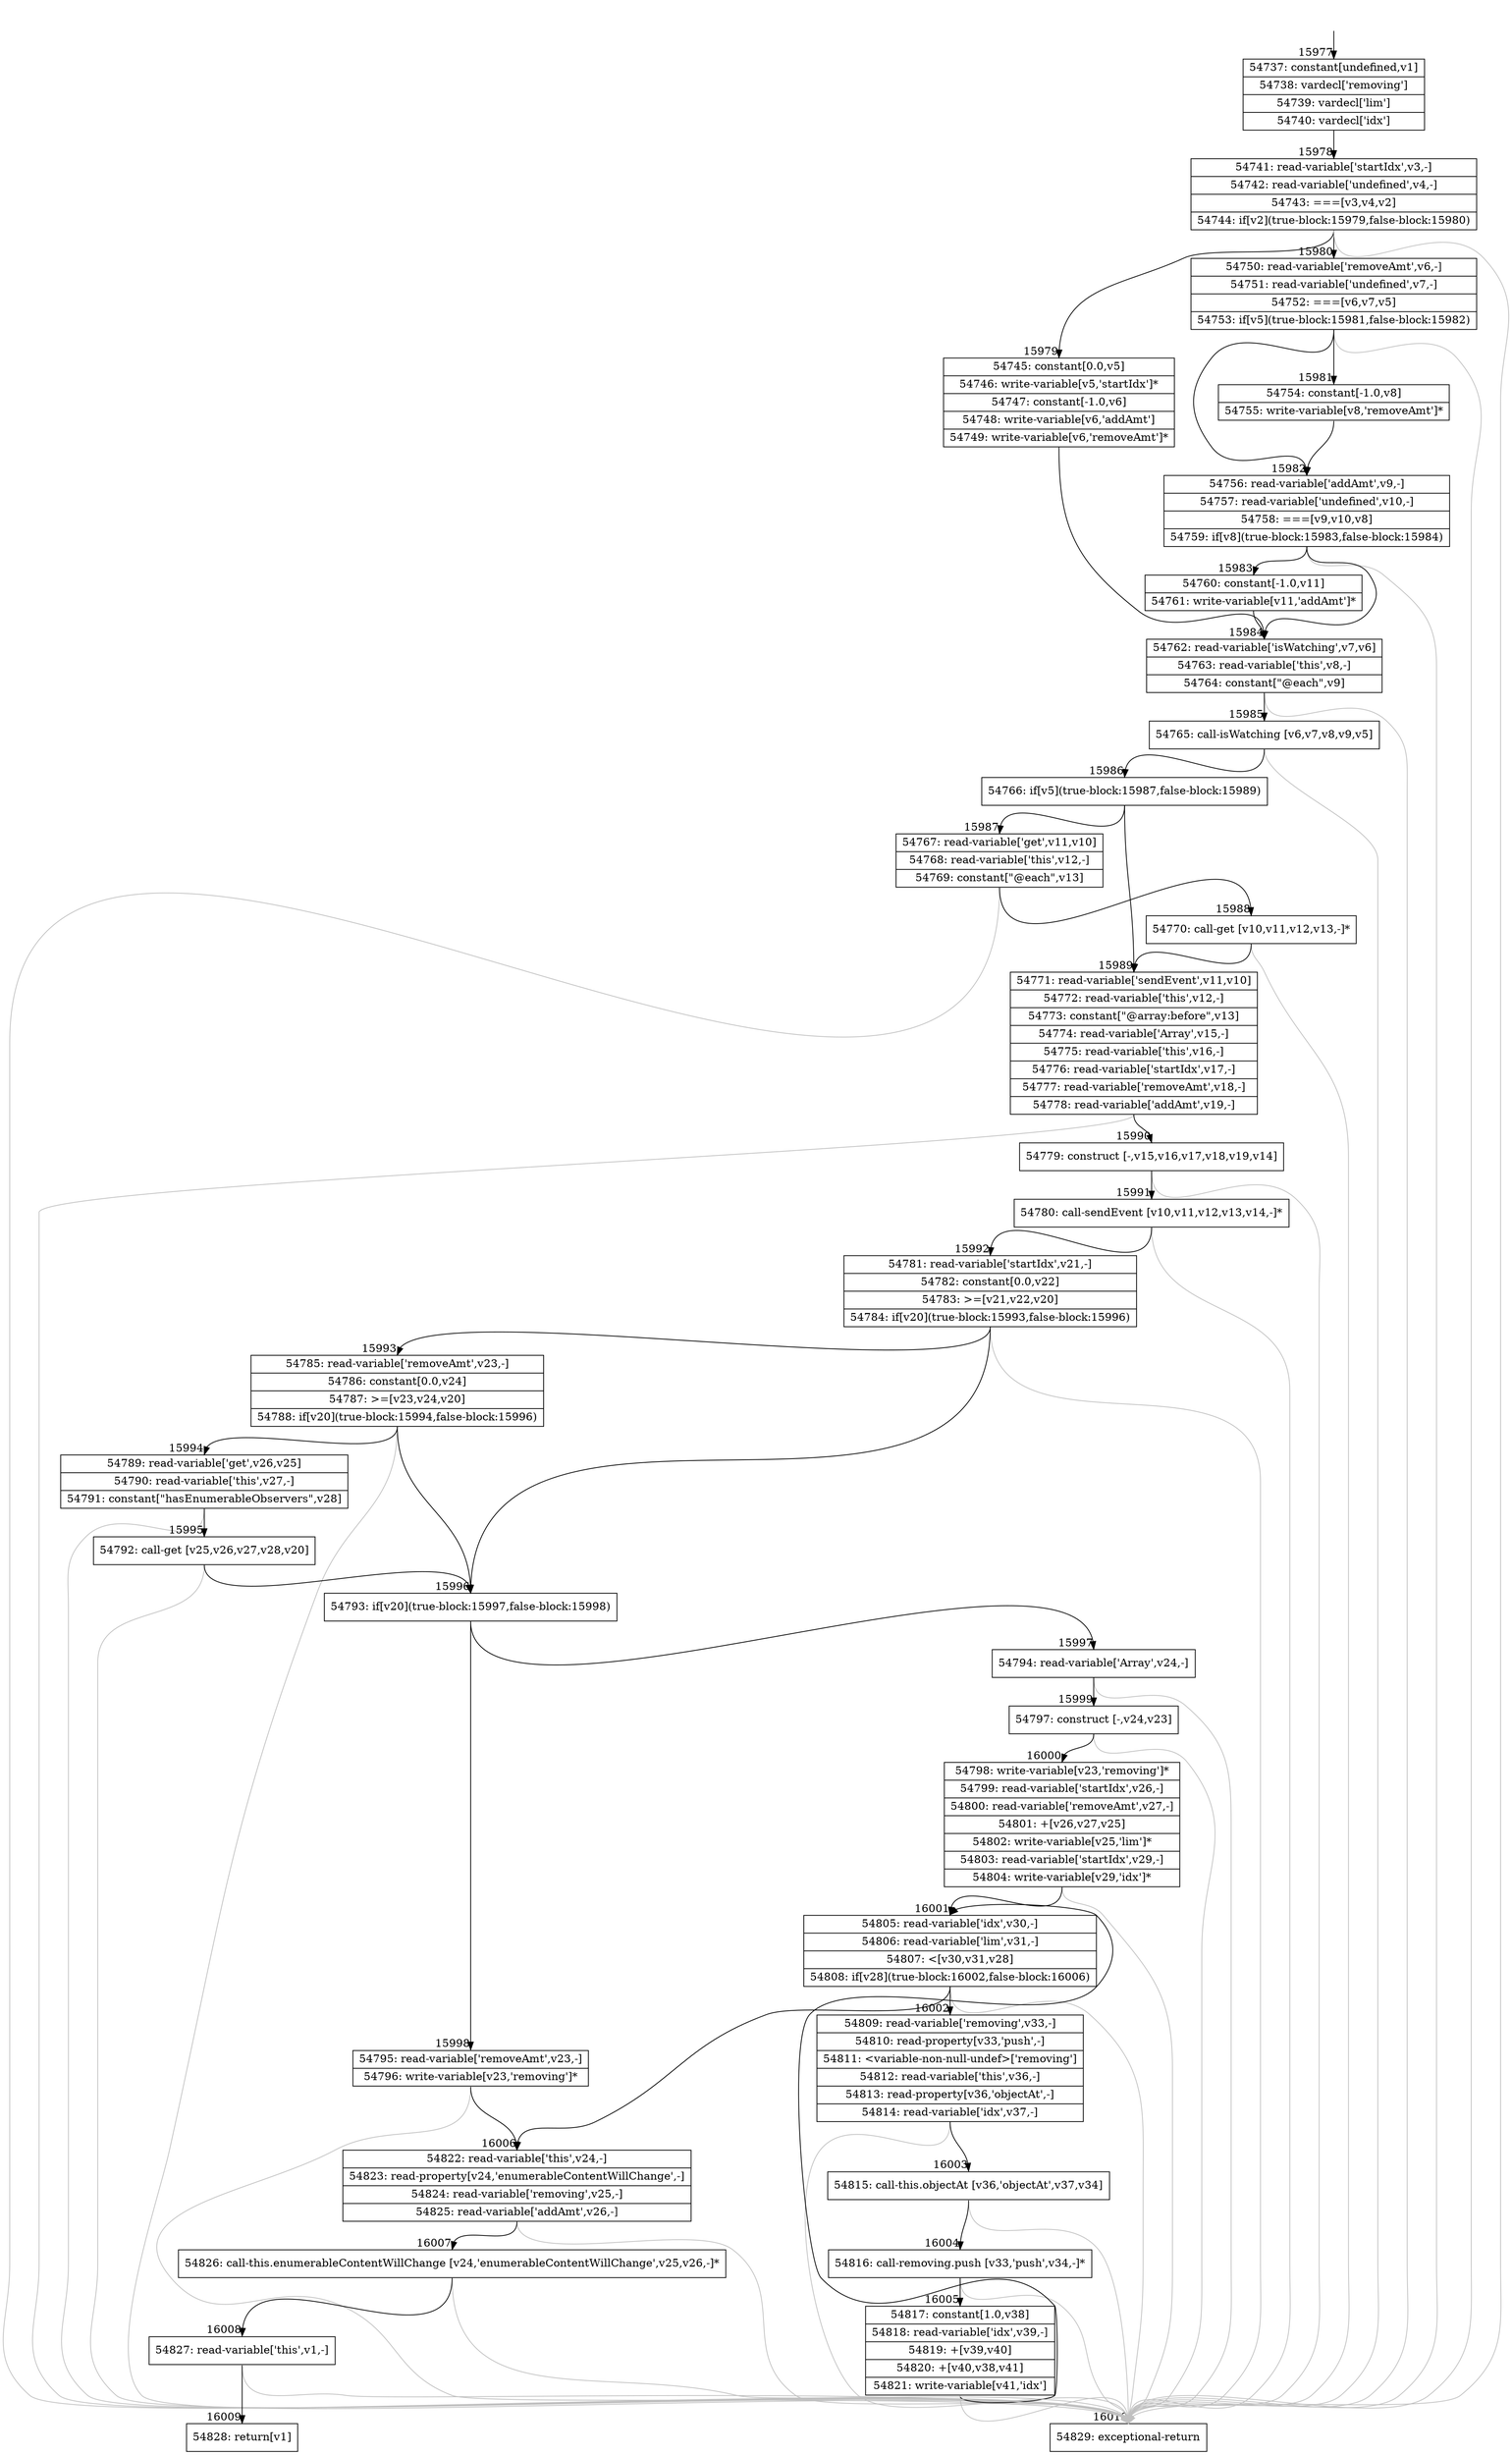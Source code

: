 digraph {
rankdir="TD"
BB_entry1360[shape=none,label=""];
BB_entry1360 -> BB15977 [tailport=s, headport=n, headlabel="    15977"]
BB15977 [shape=record label="{54737: constant[undefined,v1]|54738: vardecl['removing']|54739: vardecl['lim']|54740: vardecl['idx']}" ] 
BB15977 -> BB15978 [tailport=s, headport=n, headlabel="      15978"]
BB15978 [shape=record label="{54741: read-variable['startIdx',v3,-]|54742: read-variable['undefined',v4,-]|54743: ===[v3,v4,v2]|54744: if[v2](true-block:15979,false-block:15980)}" ] 
BB15978 -> BB15979 [tailport=s, headport=n, headlabel="      15979"]
BB15978 -> BB15980 [tailport=s, headport=n, headlabel="      15980"]
BB15978 -> BB16010 [tailport=s, headport=n, color=gray, headlabel="      16010"]
BB15979 [shape=record label="{54745: constant[0.0,v5]|54746: write-variable[v5,'startIdx']*|54747: constant[-1.0,v6]|54748: write-variable[v6,'addAmt']|54749: write-variable[v6,'removeAmt']*}" ] 
BB15979 -> BB15984 [tailport=s, headport=n, headlabel="      15984"]
BB15980 [shape=record label="{54750: read-variable['removeAmt',v6,-]|54751: read-variable['undefined',v7,-]|54752: ===[v6,v7,v5]|54753: if[v5](true-block:15981,false-block:15982)}" ] 
BB15980 -> BB15981 [tailport=s, headport=n, headlabel="      15981"]
BB15980 -> BB15982 [tailport=s, headport=n, headlabel="      15982"]
BB15980 -> BB16010 [tailport=s, headport=n, color=gray]
BB15981 [shape=record label="{54754: constant[-1.0,v8]|54755: write-variable[v8,'removeAmt']*}" ] 
BB15981 -> BB15982 [tailport=s, headport=n]
BB15982 [shape=record label="{54756: read-variable['addAmt',v9,-]|54757: read-variable['undefined',v10,-]|54758: ===[v9,v10,v8]|54759: if[v8](true-block:15983,false-block:15984)}" ] 
BB15982 -> BB15983 [tailport=s, headport=n, headlabel="      15983"]
BB15982 -> BB15984 [tailport=s, headport=n]
BB15982 -> BB16010 [tailport=s, headport=n, color=gray]
BB15983 [shape=record label="{54760: constant[-1.0,v11]|54761: write-variable[v11,'addAmt']*}" ] 
BB15983 -> BB15984 [tailport=s, headport=n]
BB15984 [shape=record label="{54762: read-variable['isWatching',v7,v6]|54763: read-variable['this',v8,-]|54764: constant[\"@each\",v9]}" ] 
BB15984 -> BB15985 [tailport=s, headport=n, headlabel="      15985"]
BB15984 -> BB16010 [tailport=s, headport=n, color=gray]
BB15985 [shape=record label="{54765: call-isWatching [v6,v7,v8,v9,v5]}" ] 
BB15985 -> BB15986 [tailport=s, headport=n, headlabel="      15986"]
BB15985 -> BB16010 [tailport=s, headport=n, color=gray]
BB15986 [shape=record label="{54766: if[v5](true-block:15987,false-block:15989)}" ] 
BB15986 -> BB15987 [tailport=s, headport=n, headlabel="      15987"]
BB15986 -> BB15989 [tailport=s, headport=n, headlabel="      15989"]
BB15987 [shape=record label="{54767: read-variable['get',v11,v10]|54768: read-variable['this',v12,-]|54769: constant[\"@each\",v13]}" ] 
BB15987 -> BB15988 [tailport=s, headport=n, headlabel="      15988"]
BB15987 -> BB16010 [tailport=s, headport=n, color=gray]
BB15988 [shape=record label="{54770: call-get [v10,v11,v12,v13,-]*}" ] 
BB15988 -> BB15989 [tailport=s, headport=n]
BB15988 -> BB16010 [tailport=s, headport=n, color=gray]
BB15989 [shape=record label="{54771: read-variable['sendEvent',v11,v10]|54772: read-variable['this',v12,-]|54773: constant[\"@array:before\",v13]|54774: read-variable['Array',v15,-]|54775: read-variable['this',v16,-]|54776: read-variable['startIdx',v17,-]|54777: read-variable['removeAmt',v18,-]|54778: read-variable['addAmt',v19,-]}" ] 
BB15989 -> BB15990 [tailport=s, headport=n, headlabel="      15990"]
BB15989 -> BB16010 [tailport=s, headport=n, color=gray]
BB15990 [shape=record label="{54779: construct [-,v15,v16,v17,v18,v19,v14]}" ] 
BB15990 -> BB15991 [tailport=s, headport=n, headlabel="      15991"]
BB15990 -> BB16010 [tailport=s, headport=n, color=gray]
BB15991 [shape=record label="{54780: call-sendEvent [v10,v11,v12,v13,v14,-]*}" ] 
BB15991 -> BB15992 [tailport=s, headport=n, headlabel="      15992"]
BB15991 -> BB16010 [tailport=s, headport=n, color=gray]
BB15992 [shape=record label="{54781: read-variable['startIdx',v21,-]|54782: constant[0.0,v22]|54783: \>=[v21,v22,v20]|54784: if[v20](true-block:15993,false-block:15996)}" ] 
BB15992 -> BB15996 [tailport=s, headport=n, headlabel="      15996"]
BB15992 -> BB15993 [tailport=s, headport=n, headlabel="      15993"]
BB15992 -> BB16010 [tailport=s, headport=n, color=gray]
BB15993 [shape=record label="{54785: read-variable['removeAmt',v23,-]|54786: constant[0.0,v24]|54787: \>=[v23,v24,v20]|54788: if[v20](true-block:15994,false-block:15996)}" ] 
BB15993 -> BB15996 [tailport=s, headport=n]
BB15993 -> BB15994 [tailport=s, headport=n, headlabel="      15994"]
BB15993 -> BB16010 [tailport=s, headport=n, color=gray]
BB15994 [shape=record label="{54789: read-variable['get',v26,v25]|54790: read-variable['this',v27,-]|54791: constant[\"hasEnumerableObservers\",v28]}" ] 
BB15994 -> BB15995 [tailport=s, headport=n, headlabel="      15995"]
BB15994 -> BB16010 [tailport=s, headport=n, color=gray]
BB15995 [shape=record label="{54792: call-get [v25,v26,v27,v28,v20]}" ] 
BB15995 -> BB15996 [tailport=s, headport=n]
BB15995 -> BB16010 [tailport=s, headport=n, color=gray]
BB15996 [shape=record label="{54793: if[v20](true-block:15997,false-block:15998)}" ] 
BB15996 -> BB15997 [tailport=s, headport=n, headlabel="      15997"]
BB15996 -> BB15998 [tailport=s, headport=n, headlabel="      15998"]
BB15997 [shape=record label="{54794: read-variable['Array',v24,-]}" ] 
BB15997 -> BB15999 [tailport=s, headport=n, headlabel="      15999"]
BB15997 -> BB16010 [tailport=s, headport=n, color=gray]
BB15998 [shape=record label="{54795: read-variable['removeAmt',v23,-]|54796: write-variable[v23,'removing']*}" ] 
BB15998 -> BB16006 [tailport=s, headport=n, headlabel="      16006"]
BB15998 -> BB16010 [tailport=s, headport=n, color=gray]
BB15999 [shape=record label="{54797: construct [-,v24,v23]}" ] 
BB15999 -> BB16000 [tailport=s, headport=n, headlabel="      16000"]
BB15999 -> BB16010 [tailport=s, headport=n, color=gray]
BB16000 [shape=record label="{54798: write-variable[v23,'removing']*|54799: read-variable['startIdx',v26,-]|54800: read-variable['removeAmt',v27,-]|54801: +[v26,v27,v25]|54802: write-variable[v25,'lim']*|54803: read-variable['startIdx',v29,-]|54804: write-variable[v29,'idx']*}" ] 
BB16000 -> BB16001 [tailport=s, headport=n, headlabel="      16001"]
BB16000 -> BB16010 [tailport=s, headport=n, color=gray]
BB16001 [shape=record label="{54805: read-variable['idx',v30,-]|54806: read-variable['lim',v31,-]|54807: \<[v30,v31,v28]|54808: if[v28](true-block:16002,false-block:16006)}" ] 
BB16001 -> BB16002 [tailport=s, headport=n, headlabel="      16002"]
BB16001 -> BB16006 [tailport=s, headport=n]
BB16001 -> BB16010 [tailport=s, headport=n, color=gray]
BB16002 [shape=record label="{54809: read-variable['removing',v33,-]|54810: read-property[v33,'push',-]|54811: \<variable-non-null-undef\>['removing']|54812: read-variable['this',v36,-]|54813: read-property[v36,'objectAt',-]|54814: read-variable['idx',v37,-]}" ] 
BB16002 -> BB16003 [tailport=s, headport=n, headlabel="      16003"]
BB16002 -> BB16010 [tailport=s, headport=n, color=gray]
BB16003 [shape=record label="{54815: call-this.objectAt [v36,'objectAt',v37,v34]}" ] 
BB16003 -> BB16004 [tailport=s, headport=n, headlabel="      16004"]
BB16003 -> BB16010 [tailport=s, headport=n, color=gray]
BB16004 [shape=record label="{54816: call-removing.push [v33,'push',v34,-]*}" ] 
BB16004 -> BB16005 [tailport=s, headport=n, headlabel="      16005"]
BB16004 -> BB16010 [tailport=s, headport=n, color=gray]
BB16005 [shape=record label="{54817: constant[1.0,v38]|54818: read-variable['idx',v39,-]|54819: +[v39,v40]|54820: +[v40,v38,v41]|54821: write-variable[v41,'idx']}" ] 
BB16005 -> BB16001 [tailport=s, headport=n]
BB16005 -> BB16010 [tailport=s, headport=n, color=gray]
BB16006 [shape=record label="{54822: read-variable['this',v24,-]|54823: read-property[v24,'enumerableContentWillChange',-]|54824: read-variable['removing',v25,-]|54825: read-variable['addAmt',v26,-]}" ] 
BB16006 -> BB16007 [tailport=s, headport=n, headlabel="      16007"]
BB16006 -> BB16010 [tailport=s, headport=n, color=gray]
BB16007 [shape=record label="{54826: call-this.enumerableContentWillChange [v24,'enumerableContentWillChange',v25,v26,-]*}" ] 
BB16007 -> BB16008 [tailport=s, headport=n, headlabel="      16008"]
BB16007 -> BB16010 [tailport=s, headport=n, color=gray]
BB16008 [shape=record label="{54827: read-variable['this',v1,-]}" ] 
BB16008 -> BB16009 [tailport=s, headport=n, headlabel="      16009"]
BB16008 -> BB16010 [tailport=s, headport=n, color=gray]
BB16009 [shape=record label="{54828: return[v1]}" ] 
BB16010 [shape=record label="{54829: exceptional-return}" ] 
//#$~ 29651
}
